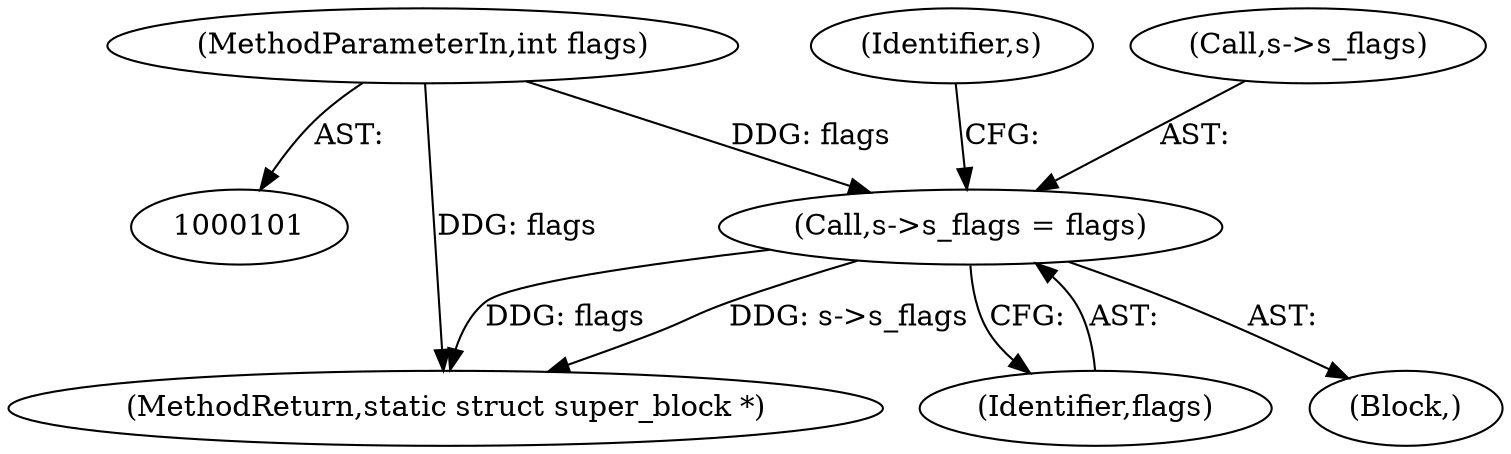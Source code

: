 digraph "0_linux_eee5cc2702929fd41cce28058dc6d6717f723f87_10@pointer" {
"1000194" [label="(Call,s->s_flags = flags)"];
"1000103" [label="(MethodParameterIn,int flags)"];
"1000201" [label="(Identifier,s)"];
"1000369" [label="(MethodReturn,static struct super_block *)"];
"1000198" [label="(Identifier,flags)"];
"1000195" [label="(Call,s->s_flags)"];
"1000104" [label="(Block,)"];
"1000194" [label="(Call,s->s_flags = flags)"];
"1000103" [label="(MethodParameterIn,int flags)"];
"1000194" -> "1000104"  [label="AST: "];
"1000194" -> "1000198"  [label="CFG: "];
"1000195" -> "1000194"  [label="AST: "];
"1000198" -> "1000194"  [label="AST: "];
"1000201" -> "1000194"  [label="CFG: "];
"1000194" -> "1000369"  [label="DDG: s->s_flags"];
"1000194" -> "1000369"  [label="DDG: flags"];
"1000103" -> "1000194"  [label="DDG: flags"];
"1000103" -> "1000101"  [label="AST: "];
"1000103" -> "1000369"  [label="DDG: flags"];
}
